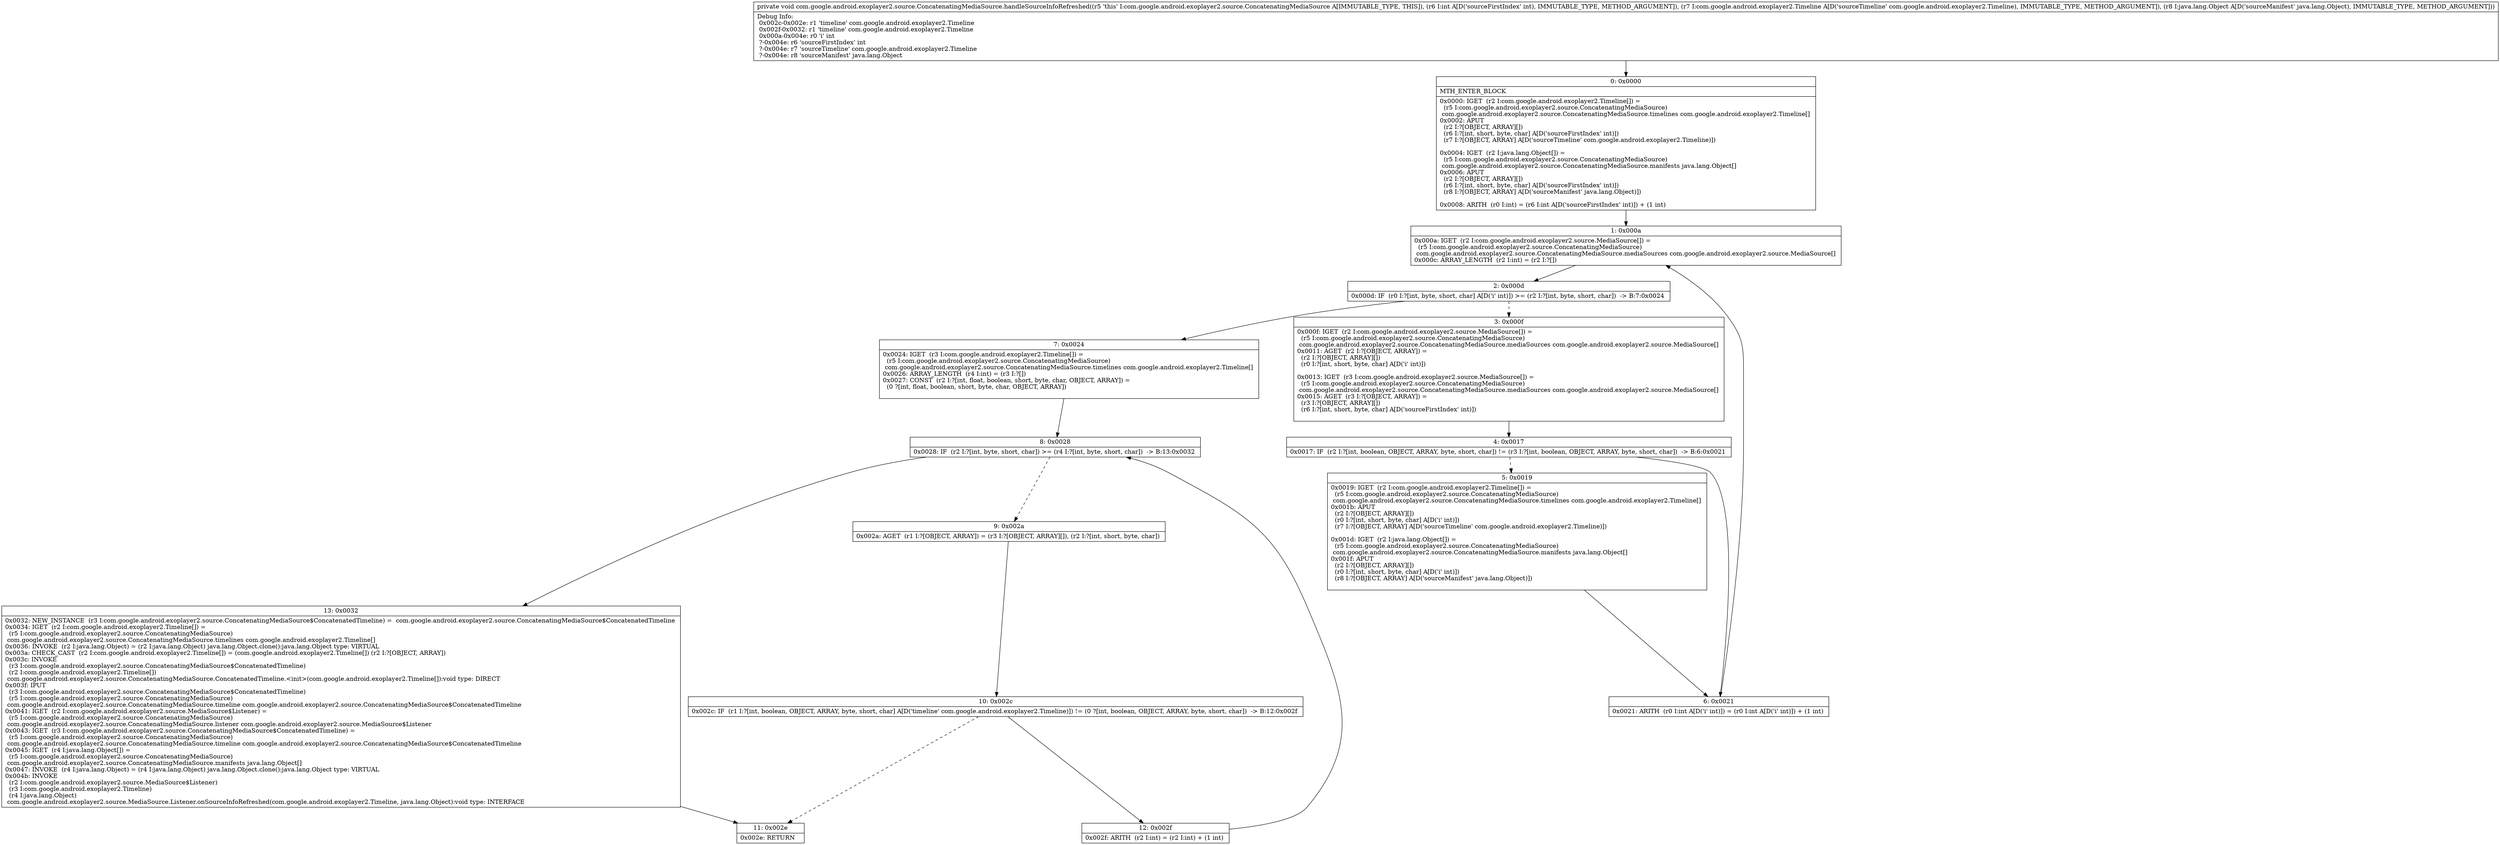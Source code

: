 digraph "CFG forcom.google.android.exoplayer2.source.ConcatenatingMediaSource.handleSourceInfoRefreshed(ILcom\/google\/android\/exoplayer2\/Timeline;Ljava\/lang\/Object;)V" {
Node_0 [shape=record,label="{0\:\ 0x0000|MTH_ENTER_BLOCK\l|0x0000: IGET  (r2 I:com.google.android.exoplayer2.Timeline[]) = \l  (r5 I:com.google.android.exoplayer2.source.ConcatenatingMediaSource)\l com.google.android.exoplayer2.source.ConcatenatingMediaSource.timelines com.google.android.exoplayer2.Timeline[] \l0x0002: APUT  \l  (r2 I:?[OBJECT, ARRAY][])\l  (r6 I:?[int, short, byte, char] A[D('sourceFirstIndex' int)])\l  (r7 I:?[OBJECT, ARRAY] A[D('sourceTimeline' com.google.android.exoplayer2.Timeline)])\l \l0x0004: IGET  (r2 I:java.lang.Object[]) = \l  (r5 I:com.google.android.exoplayer2.source.ConcatenatingMediaSource)\l com.google.android.exoplayer2.source.ConcatenatingMediaSource.manifests java.lang.Object[] \l0x0006: APUT  \l  (r2 I:?[OBJECT, ARRAY][])\l  (r6 I:?[int, short, byte, char] A[D('sourceFirstIndex' int)])\l  (r8 I:?[OBJECT, ARRAY] A[D('sourceManifest' java.lang.Object)])\l \l0x0008: ARITH  (r0 I:int) = (r6 I:int A[D('sourceFirstIndex' int)]) + (1 int) \l}"];
Node_1 [shape=record,label="{1\:\ 0x000a|0x000a: IGET  (r2 I:com.google.android.exoplayer2.source.MediaSource[]) = \l  (r5 I:com.google.android.exoplayer2.source.ConcatenatingMediaSource)\l com.google.android.exoplayer2.source.ConcatenatingMediaSource.mediaSources com.google.android.exoplayer2.source.MediaSource[] \l0x000c: ARRAY_LENGTH  (r2 I:int) = (r2 I:?[]) \l}"];
Node_2 [shape=record,label="{2\:\ 0x000d|0x000d: IF  (r0 I:?[int, byte, short, char] A[D('i' int)]) \>= (r2 I:?[int, byte, short, char])  \-\> B:7:0x0024 \l}"];
Node_3 [shape=record,label="{3\:\ 0x000f|0x000f: IGET  (r2 I:com.google.android.exoplayer2.source.MediaSource[]) = \l  (r5 I:com.google.android.exoplayer2.source.ConcatenatingMediaSource)\l com.google.android.exoplayer2.source.ConcatenatingMediaSource.mediaSources com.google.android.exoplayer2.source.MediaSource[] \l0x0011: AGET  (r2 I:?[OBJECT, ARRAY]) = \l  (r2 I:?[OBJECT, ARRAY][])\l  (r0 I:?[int, short, byte, char] A[D('i' int)])\l \l0x0013: IGET  (r3 I:com.google.android.exoplayer2.source.MediaSource[]) = \l  (r5 I:com.google.android.exoplayer2.source.ConcatenatingMediaSource)\l com.google.android.exoplayer2.source.ConcatenatingMediaSource.mediaSources com.google.android.exoplayer2.source.MediaSource[] \l0x0015: AGET  (r3 I:?[OBJECT, ARRAY]) = \l  (r3 I:?[OBJECT, ARRAY][])\l  (r6 I:?[int, short, byte, char] A[D('sourceFirstIndex' int)])\l \l}"];
Node_4 [shape=record,label="{4\:\ 0x0017|0x0017: IF  (r2 I:?[int, boolean, OBJECT, ARRAY, byte, short, char]) != (r3 I:?[int, boolean, OBJECT, ARRAY, byte, short, char])  \-\> B:6:0x0021 \l}"];
Node_5 [shape=record,label="{5\:\ 0x0019|0x0019: IGET  (r2 I:com.google.android.exoplayer2.Timeline[]) = \l  (r5 I:com.google.android.exoplayer2.source.ConcatenatingMediaSource)\l com.google.android.exoplayer2.source.ConcatenatingMediaSource.timelines com.google.android.exoplayer2.Timeline[] \l0x001b: APUT  \l  (r2 I:?[OBJECT, ARRAY][])\l  (r0 I:?[int, short, byte, char] A[D('i' int)])\l  (r7 I:?[OBJECT, ARRAY] A[D('sourceTimeline' com.google.android.exoplayer2.Timeline)])\l \l0x001d: IGET  (r2 I:java.lang.Object[]) = \l  (r5 I:com.google.android.exoplayer2.source.ConcatenatingMediaSource)\l com.google.android.exoplayer2.source.ConcatenatingMediaSource.manifests java.lang.Object[] \l0x001f: APUT  \l  (r2 I:?[OBJECT, ARRAY][])\l  (r0 I:?[int, short, byte, char] A[D('i' int)])\l  (r8 I:?[OBJECT, ARRAY] A[D('sourceManifest' java.lang.Object)])\l \l}"];
Node_6 [shape=record,label="{6\:\ 0x0021|0x0021: ARITH  (r0 I:int A[D('i' int)]) = (r0 I:int A[D('i' int)]) + (1 int) \l}"];
Node_7 [shape=record,label="{7\:\ 0x0024|0x0024: IGET  (r3 I:com.google.android.exoplayer2.Timeline[]) = \l  (r5 I:com.google.android.exoplayer2.source.ConcatenatingMediaSource)\l com.google.android.exoplayer2.source.ConcatenatingMediaSource.timelines com.google.android.exoplayer2.Timeline[] \l0x0026: ARRAY_LENGTH  (r4 I:int) = (r3 I:?[]) \l0x0027: CONST  (r2 I:?[int, float, boolean, short, byte, char, OBJECT, ARRAY]) = \l  (0 ?[int, float, boolean, short, byte, char, OBJECT, ARRAY])\l \l}"];
Node_8 [shape=record,label="{8\:\ 0x0028|0x0028: IF  (r2 I:?[int, byte, short, char]) \>= (r4 I:?[int, byte, short, char])  \-\> B:13:0x0032 \l}"];
Node_9 [shape=record,label="{9\:\ 0x002a|0x002a: AGET  (r1 I:?[OBJECT, ARRAY]) = (r3 I:?[OBJECT, ARRAY][]), (r2 I:?[int, short, byte, char]) \l}"];
Node_10 [shape=record,label="{10\:\ 0x002c|0x002c: IF  (r1 I:?[int, boolean, OBJECT, ARRAY, byte, short, char] A[D('timeline' com.google.android.exoplayer2.Timeline)]) != (0 ?[int, boolean, OBJECT, ARRAY, byte, short, char])  \-\> B:12:0x002f \l}"];
Node_11 [shape=record,label="{11\:\ 0x002e|0x002e: RETURN   \l}"];
Node_12 [shape=record,label="{12\:\ 0x002f|0x002f: ARITH  (r2 I:int) = (r2 I:int) + (1 int) \l}"];
Node_13 [shape=record,label="{13\:\ 0x0032|0x0032: NEW_INSTANCE  (r3 I:com.google.android.exoplayer2.source.ConcatenatingMediaSource$ConcatenatedTimeline) =  com.google.android.exoplayer2.source.ConcatenatingMediaSource$ConcatenatedTimeline \l0x0034: IGET  (r2 I:com.google.android.exoplayer2.Timeline[]) = \l  (r5 I:com.google.android.exoplayer2.source.ConcatenatingMediaSource)\l com.google.android.exoplayer2.source.ConcatenatingMediaSource.timelines com.google.android.exoplayer2.Timeline[] \l0x0036: INVOKE  (r2 I:java.lang.Object) = (r2 I:java.lang.Object) java.lang.Object.clone():java.lang.Object type: VIRTUAL \l0x003a: CHECK_CAST  (r2 I:com.google.android.exoplayer2.Timeline[]) = (com.google.android.exoplayer2.Timeline[]) (r2 I:?[OBJECT, ARRAY]) \l0x003c: INVOKE  \l  (r3 I:com.google.android.exoplayer2.source.ConcatenatingMediaSource$ConcatenatedTimeline)\l  (r2 I:com.google.android.exoplayer2.Timeline[])\l com.google.android.exoplayer2.source.ConcatenatingMediaSource.ConcatenatedTimeline.\<init\>(com.google.android.exoplayer2.Timeline[]):void type: DIRECT \l0x003f: IPUT  \l  (r3 I:com.google.android.exoplayer2.source.ConcatenatingMediaSource$ConcatenatedTimeline)\l  (r5 I:com.google.android.exoplayer2.source.ConcatenatingMediaSource)\l com.google.android.exoplayer2.source.ConcatenatingMediaSource.timeline com.google.android.exoplayer2.source.ConcatenatingMediaSource$ConcatenatedTimeline \l0x0041: IGET  (r2 I:com.google.android.exoplayer2.source.MediaSource$Listener) = \l  (r5 I:com.google.android.exoplayer2.source.ConcatenatingMediaSource)\l com.google.android.exoplayer2.source.ConcatenatingMediaSource.listener com.google.android.exoplayer2.source.MediaSource$Listener \l0x0043: IGET  (r3 I:com.google.android.exoplayer2.source.ConcatenatingMediaSource$ConcatenatedTimeline) = \l  (r5 I:com.google.android.exoplayer2.source.ConcatenatingMediaSource)\l com.google.android.exoplayer2.source.ConcatenatingMediaSource.timeline com.google.android.exoplayer2.source.ConcatenatingMediaSource$ConcatenatedTimeline \l0x0045: IGET  (r4 I:java.lang.Object[]) = \l  (r5 I:com.google.android.exoplayer2.source.ConcatenatingMediaSource)\l com.google.android.exoplayer2.source.ConcatenatingMediaSource.manifests java.lang.Object[] \l0x0047: INVOKE  (r4 I:java.lang.Object) = (r4 I:java.lang.Object) java.lang.Object.clone():java.lang.Object type: VIRTUAL \l0x004b: INVOKE  \l  (r2 I:com.google.android.exoplayer2.source.MediaSource$Listener)\l  (r3 I:com.google.android.exoplayer2.Timeline)\l  (r4 I:java.lang.Object)\l com.google.android.exoplayer2.source.MediaSource.Listener.onSourceInfoRefreshed(com.google.android.exoplayer2.Timeline, java.lang.Object):void type: INTERFACE \l}"];
MethodNode[shape=record,label="{private void com.google.android.exoplayer2.source.ConcatenatingMediaSource.handleSourceInfoRefreshed((r5 'this' I:com.google.android.exoplayer2.source.ConcatenatingMediaSource A[IMMUTABLE_TYPE, THIS]), (r6 I:int A[D('sourceFirstIndex' int), IMMUTABLE_TYPE, METHOD_ARGUMENT]), (r7 I:com.google.android.exoplayer2.Timeline A[D('sourceTimeline' com.google.android.exoplayer2.Timeline), IMMUTABLE_TYPE, METHOD_ARGUMENT]), (r8 I:java.lang.Object A[D('sourceManifest' java.lang.Object), IMMUTABLE_TYPE, METHOD_ARGUMENT]))  | Debug Info:\l  0x002c\-0x002e: r1 'timeline' com.google.android.exoplayer2.Timeline\l  0x002f\-0x0032: r1 'timeline' com.google.android.exoplayer2.Timeline\l  0x000a\-0x004e: r0 'i' int\l  ?\-0x004e: r6 'sourceFirstIndex' int\l  ?\-0x004e: r7 'sourceTimeline' com.google.android.exoplayer2.Timeline\l  ?\-0x004e: r8 'sourceManifest' java.lang.Object\l}"];
MethodNode -> Node_0;
Node_0 -> Node_1;
Node_1 -> Node_2;
Node_2 -> Node_3[style=dashed];
Node_2 -> Node_7;
Node_3 -> Node_4;
Node_4 -> Node_5[style=dashed];
Node_4 -> Node_6;
Node_5 -> Node_6;
Node_6 -> Node_1;
Node_7 -> Node_8;
Node_8 -> Node_9[style=dashed];
Node_8 -> Node_13;
Node_9 -> Node_10;
Node_10 -> Node_11[style=dashed];
Node_10 -> Node_12;
Node_12 -> Node_8;
Node_13 -> Node_11;
}

